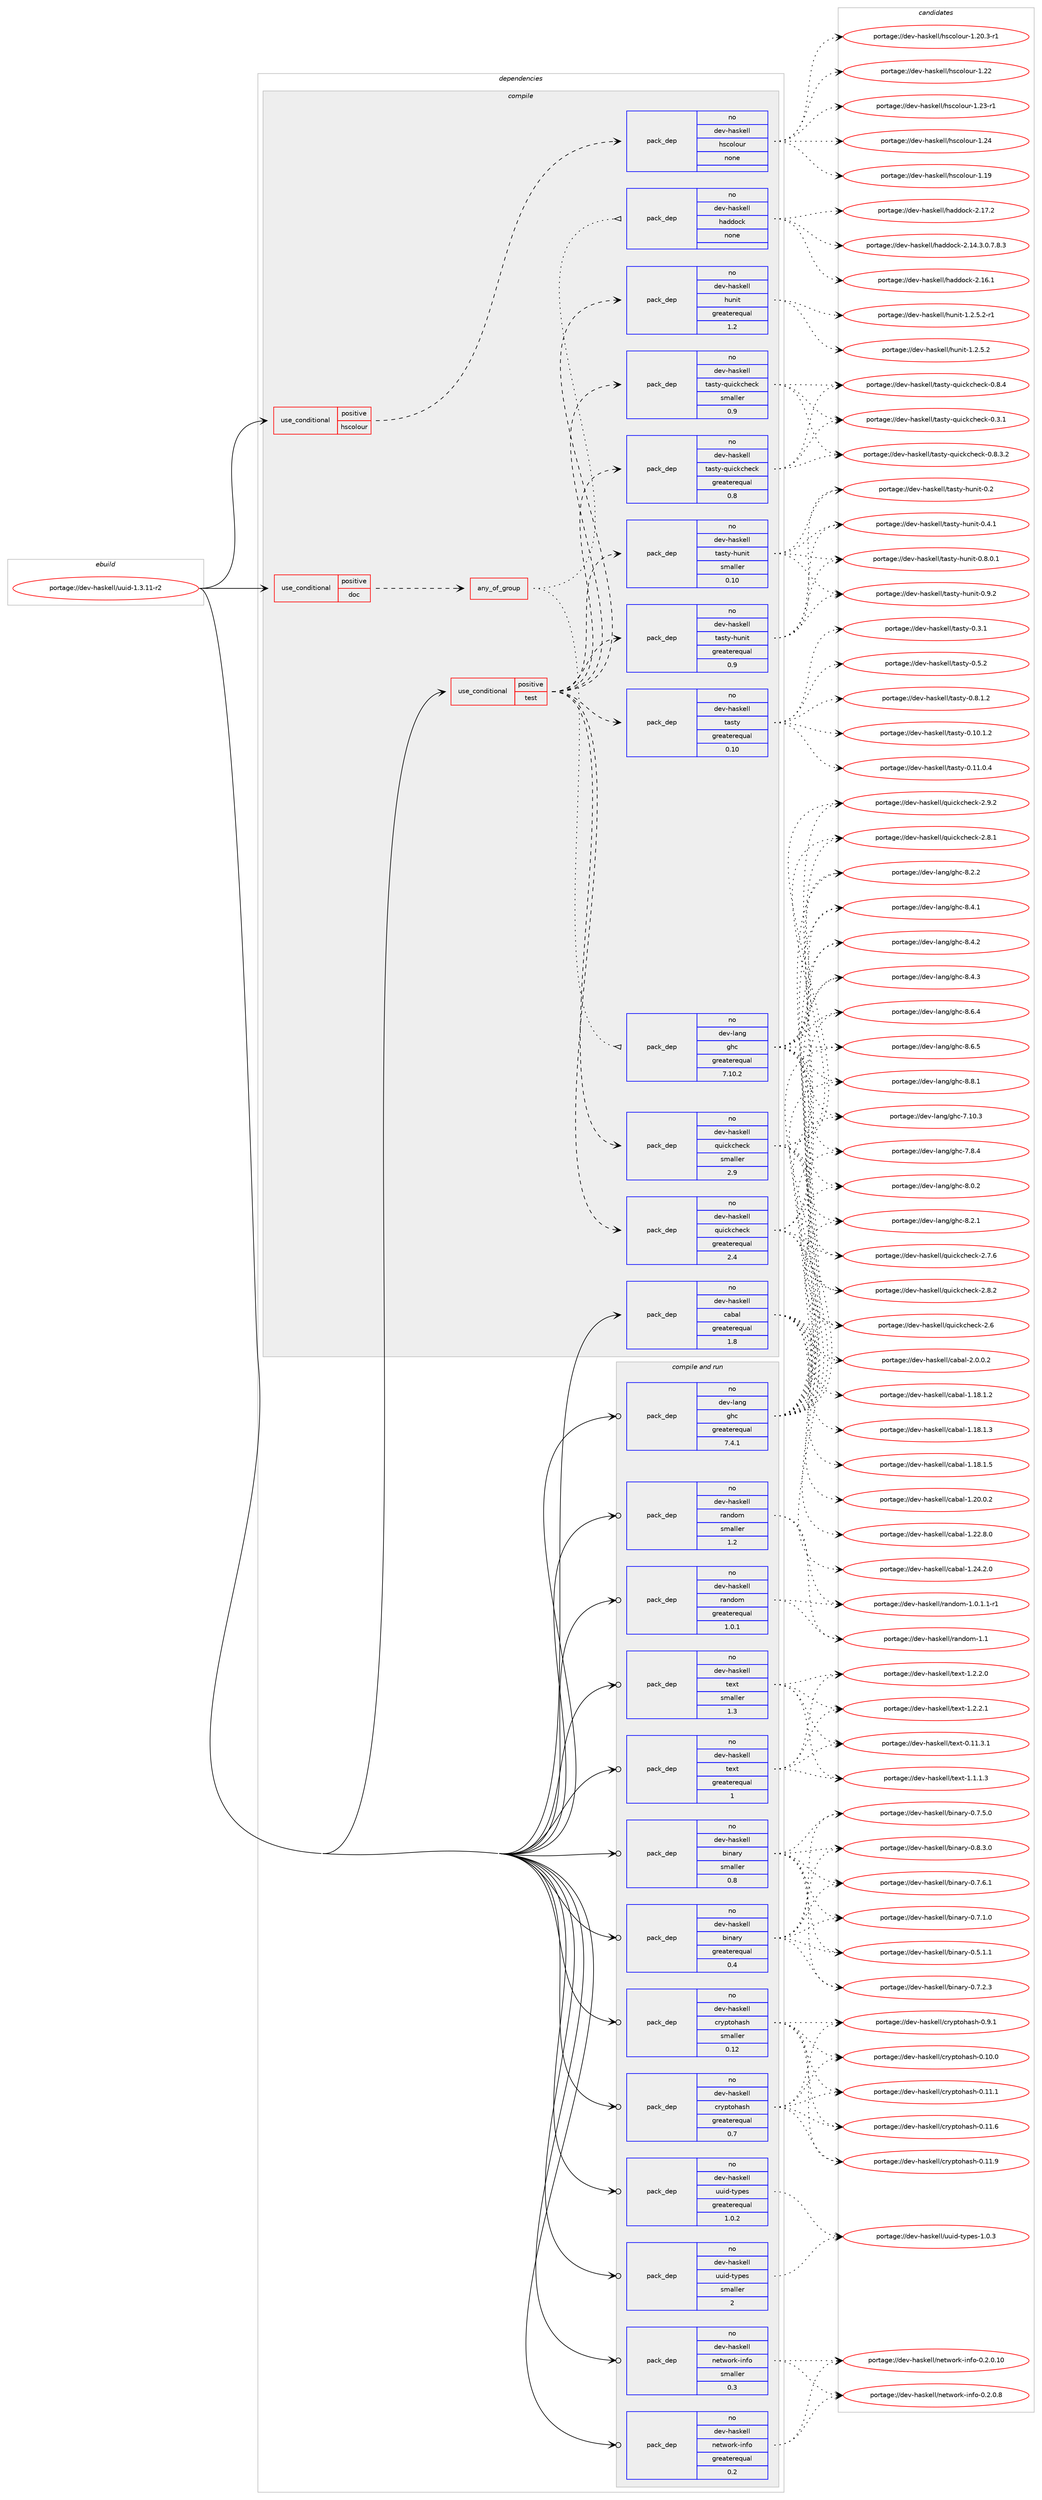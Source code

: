 digraph prolog {

# *************
# Graph options
# *************

newrank=true;
concentrate=true;
compound=true;
graph [rankdir=LR,fontname=Helvetica,fontsize=10,ranksep=1.5];#, ranksep=2.5, nodesep=0.2];
edge  [arrowhead=vee];
node  [fontname=Helvetica,fontsize=10];

# **********
# The ebuild
# **********

subgraph cluster_leftcol {
color=gray;
rank=same;
label=<<i>ebuild</i>>;
id [label="portage://dev-haskell/uuid-1.3.11-r2", color=red, width=4, href="../dev-haskell/uuid-1.3.11-r2.svg"];
}

# ****************
# The dependencies
# ****************

subgraph cluster_midcol {
color=gray;
label=<<i>dependencies</i>>;
subgraph cluster_compile {
fillcolor="#eeeeee";
style=filled;
label=<<i>compile</i>>;
subgraph cond17494 {
dependency82131 [label=<<TABLE BORDER="0" CELLBORDER="1" CELLSPACING="0" CELLPADDING="4"><TR><TD ROWSPAN="3" CELLPADDING="10">use_conditional</TD></TR><TR><TD>positive</TD></TR><TR><TD>doc</TD></TR></TABLE>>, shape=none, color=red];
subgraph any2509 {
dependency82132 [label=<<TABLE BORDER="0" CELLBORDER="1" CELLSPACING="0" CELLPADDING="4"><TR><TD CELLPADDING="10">any_of_group</TD></TR></TABLE>>, shape=none, color=red];subgraph pack62069 {
dependency82133 [label=<<TABLE BORDER="0" CELLBORDER="1" CELLSPACING="0" CELLPADDING="4" WIDTH="220"><TR><TD ROWSPAN="6" CELLPADDING="30">pack_dep</TD></TR><TR><TD WIDTH="110">no</TD></TR><TR><TD>dev-haskell</TD></TR><TR><TD>haddock</TD></TR><TR><TD>none</TD></TR><TR><TD></TD></TR></TABLE>>, shape=none, color=blue];
}
dependency82132:e -> dependency82133:w [weight=20,style="dotted",arrowhead="oinv"];
subgraph pack62070 {
dependency82134 [label=<<TABLE BORDER="0" CELLBORDER="1" CELLSPACING="0" CELLPADDING="4" WIDTH="220"><TR><TD ROWSPAN="6" CELLPADDING="30">pack_dep</TD></TR><TR><TD WIDTH="110">no</TD></TR><TR><TD>dev-lang</TD></TR><TR><TD>ghc</TD></TR><TR><TD>greaterequal</TD></TR><TR><TD>7.10.2</TD></TR></TABLE>>, shape=none, color=blue];
}
dependency82132:e -> dependency82134:w [weight=20,style="dotted",arrowhead="oinv"];
}
dependency82131:e -> dependency82132:w [weight=20,style="dashed",arrowhead="vee"];
}
id:e -> dependency82131:w [weight=20,style="solid",arrowhead="vee"];
subgraph cond17495 {
dependency82135 [label=<<TABLE BORDER="0" CELLBORDER="1" CELLSPACING="0" CELLPADDING="4"><TR><TD ROWSPAN="3" CELLPADDING="10">use_conditional</TD></TR><TR><TD>positive</TD></TR><TR><TD>hscolour</TD></TR></TABLE>>, shape=none, color=red];
subgraph pack62071 {
dependency82136 [label=<<TABLE BORDER="0" CELLBORDER="1" CELLSPACING="0" CELLPADDING="4" WIDTH="220"><TR><TD ROWSPAN="6" CELLPADDING="30">pack_dep</TD></TR><TR><TD WIDTH="110">no</TD></TR><TR><TD>dev-haskell</TD></TR><TR><TD>hscolour</TD></TR><TR><TD>none</TD></TR><TR><TD></TD></TR></TABLE>>, shape=none, color=blue];
}
dependency82135:e -> dependency82136:w [weight=20,style="dashed",arrowhead="vee"];
}
id:e -> dependency82135:w [weight=20,style="solid",arrowhead="vee"];
subgraph cond17496 {
dependency82137 [label=<<TABLE BORDER="0" CELLBORDER="1" CELLSPACING="0" CELLPADDING="4"><TR><TD ROWSPAN="3" CELLPADDING="10">use_conditional</TD></TR><TR><TD>positive</TD></TR><TR><TD>test</TD></TR></TABLE>>, shape=none, color=red];
subgraph pack62072 {
dependency82138 [label=<<TABLE BORDER="0" CELLBORDER="1" CELLSPACING="0" CELLPADDING="4" WIDTH="220"><TR><TD ROWSPAN="6" CELLPADDING="30">pack_dep</TD></TR><TR><TD WIDTH="110">no</TD></TR><TR><TD>dev-haskell</TD></TR><TR><TD>hunit</TD></TR><TR><TD>greaterequal</TD></TR><TR><TD>1.2</TD></TR></TABLE>>, shape=none, color=blue];
}
dependency82137:e -> dependency82138:w [weight=20,style="dashed",arrowhead="vee"];
subgraph pack62073 {
dependency82139 [label=<<TABLE BORDER="0" CELLBORDER="1" CELLSPACING="0" CELLPADDING="4" WIDTH="220"><TR><TD ROWSPAN="6" CELLPADDING="30">pack_dep</TD></TR><TR><TD WIDTH="110">no</TD></TR><TR><TD>dev-haskell</TD></TR><TR><TD>quickcheck</TD></TR><TR><TD>greaterequal</TD></TR><TR><TD>2.4</TD></TR></TABLE>>, shape=none, color=blue];
}
dependency82137:e -> dependency82139:w [weight=20,style="dashed",arrowhead="vee"];
subgraph pack62074 {
dependency82140 [label=<<TABLE BORDER="0" CELLBORDER="1" CELLSPACING="0" CELLPADDING="4" WIDTH="220"><TR><TD ROWSPAN="6" CELLPADDING="30">pack_dep</TD></TR><TR><TD WIDTH="110">no</TD></TR><TR><TD>dev-haskell</TD></TR><TR><TD>quickcheck</TD></TR><TR><TD>smaller</TD></TR><TR><TD>2.9</TD></TR></TABLE>>, shape=none, color=blue];
}
dependency82137:e -> dependency82140:w [weight=20,style="dashed",arrowhead="vee"];
subgraph pack62075 {
dependency82141 [label=<<TABLE BORDER="0" CELLBORDER="1" CELLSPACING="0" CELLPADDING="4" WIDTH="220"><TR><TD ROWSPAN="6" CELLPADDING="30">pack_dep</TD></TR><TR><TD WIDTH="110">no</TD></TR><TR><TD>dev-haskell</TD></TR><TR><TD>tasty</TD></TR><TR><TD>greaterequal</TD></TR><TR><TD>0.10</TD></TR></TABLE>>, shape=none, color=blue];
}
dependency82137:e -> dependency82141:w [weight=20,style="dashed",arrowhead="vee"];
subgraph pack62076 {
dependency82142 [label=<<TABLE BORDER="0" CELLBORDER="1" CELLSPACING="0" CELLPADDING="4" WIDTH="220"><TR><TD ROWSPAN="6" CELLPADDING="30">pack_dep</TD></TR><TR><TD WIDTH="110">no</TD></TR><TR><TD>dev-haskell</TD></TR><TR><TD>tasty-hunit</TD></TR><TR><TD>greaterequal</TD></TR><TR><TD>0.9</TD></TR></TABLE>>, shape=none, color=blue];
}
dependency82137:e -> dependency82142:w [weight=20,style="dashed",arrowhead="vee"];
subgraph pack62077 {
dependency82143 [label=<<TABLE BORDER="0" CELLBORDER="1" CELLSPACING="0" CELLPADDING="4" WIDTH="220"><TR><TD ROWSPAN="6" CELLPADDING="30">pack_dep</TD></TR><TR><TD WIDTH="110">no</TD></TR><TR><TD>dev-haskell</TD></TR><TR><TD>tasty-hunit</TD></TR><TR><TD>smaller</TD></TR><TR><TD>0.10</TD></TR></TABLE>>, shape=none, color=blue];
}
dependency82137:e -> dependency82143:w [weight=20,style="dashed",arrowhead="vee"];
subgraph pack62078 {
dependency82144 [label=<<TABLE BORDER="0" CELLBORDER="1" CELLSPACING="0" CELLPADDING="4" WIDTH="220"><TR><TD ROWSPAN="6" CELLPADDING="30">pack_dep</TD></TR><TR><TD WIDTH="110">no</TD></TR><TR><TD>dev-haskell</TD></TR><TR><TD>tasty-quickcheck</TD></TR><TR><TD>greaterequal</TD></TR><TR><TD>0.8</TD></TR></TABLE>>, shape=none, color=blue];
}
dependency82137:e -> dependency82144:w [weight=20,style="dashed",arrowhead="vee"];
subgraph pack62079 {
dependency82145 [label=<<TABLE BORDER="0" CELLBORDER="1" CELLSPACING="0" CELLPADDING="4" WIDTH="220"><TR><TD ROWSPAN="6" CELLPADDING="30">pack_dep</TD></TR><TR><TD WIDTH="110">no</TD></TR><TR><TD>dev-haskell</TD></TR><TR><TD>tasty-quickcheck</TD></TR><TR><TD>smaller</TD></TR><TR><TD>0.9</TD></TR></TABLE>>, shape=none, color=blue];
}
dependency82137:e -> dependency82145:w [weight=20,style="dashed",arrowhead="vee"];
}
id:e -> dependency82137:w [weight=20,style="solid",arrowhead="vee"];
subgraph pack62080 {
dependency82146 [label=<<TABLE BORDER="0" CELLBORDER="1" CELLSPACING="0" CELLPADDING="4" WIDTH="220"><TR><TD ROWSPAN="6" CELLPADDING="30">pack_dep</TD></TR><TR><TD WIDTH="110">no</TD></TR><TR><TD>dev-haskell</TD></TR><TR><TD>cabal</TD></TR><TR><TD>greaterequal</TD></TR><TR><TD>1.8</TD></TR></TABLE>>, shape=none, color=blue];
}
id:e -> dependency82146:w [weight=20,style="solid",arrowhead="vee"];
}
subgraph cluster_compileandrun {
fillcolor="#eeeeee";
style=filled;
label=<<i>compile and run</i>>;
subgraph pack62081 {
dependency82147 [label=<<TABLE BORDER="0" CELLBORDER="1" CELLSPACING="0" CELLPADDING="4" WIDTH="220"><TR><TD ROWSPAN="6" CELLPADDING="30">pack_dep</TD></TR><TR><TD WIDTH="110">no</TD></TR><TR><TD>dev-haskell</TD></TR><TR><TD>binary</TD></TR><TR><TD>greaterequal</TD></TR><TR><TD>0.4</TD></TR></TABLE>>, shape=none, color=blue];
}
id:e -> dependency82147:w [weight=20,style="solid",arrowhead="odotvee"];
subgraph pack62082 {
dependency82148 [label=<<TABLE BORDER="0" CELLBORDER="1" CELLSPACING="0" CELLPADDING="4" WIDTH="220"><TR><TD ROWSPAN="6" CELLPADDING="30">pack_dep</TD></TR><TR><TD WIDTH="110">no</TD></TR><TR><TD>dev-haskell</TD></TR><TR><TD>binary</TD></TR><TR><TD>smaller</TD></TR><TR><TD>0.8</TD></TR></TABLE>>, shape=none, color=blue];
}
id:e -> dependency82148:w [weight=20,style="solid",arrowhead="odotvee"];
subgraph pack62083 {
dependency82149 [label=<<TABLE BORDER="0" CELLBORDER="1" CELLSPACING="0" CELLPADDING="4" WIDTH="220"><TR><TD ROWSPAN="6" CELLPADDING="30">pack_dep</TD></TR><TR><TD WIDTH="110">no</TD></TR><TR><TD>dev-haskell</TD></TR><TR><TD>cryptohash</TD></TR><TR><TD>greaterequal</TD></TR><TR><TD>0.7</TD></TR></TABLE>>, shape=none, color=blue];
}
id:e -> dependency82149:w [weight=20,style="solid",arrowhead="odotvee"];
subgraph pack62084 {
dependency82150 [label=<<TABLE BORDER="0" CELLBORDER="1" CELLSPACING="0" CELLPADDING="4" WIDTH="220"><TR><TD ROWSPAN="6" CELLPADDING="30">pack_dep</TD></TR><TR><TD WIDTH="110">no</TD></TR><TR><TD>dev-haskell</TD></TR><TR><TD>cryptohash</TD></TR><TR><TD>smaller</TD></TR><TR><TD>0.12</TD></TR></TABLE>>, shape=none, color=blue];
}
id:e -> dependency82150:w [weight=20,style="solid",arrowhead="odotvee"];
subgraph pack62085 {
dependency82151 [label=<<TABLE BORDER="0" CELLBORDER="1" CELLSPACING="0" CELLPADDING="4" WIDTH="220"><TR><TD ROWSPAN="6" CELLPADDING="30">pack_dep</TD></TR><TR><TD WIDTH="110">no</TD></TR><TR><TD>dev-haskell</TD></TR><TR><TD>network-info</TD></TR><TR><TD>greaterequal</TD></TR><TR><TD>0.2</TD></TR></TABLE>>, shape=none, color=blue];
}
id:e -> dependency82151:w [weight=20,style="solid",arrowhead="odotvee"];
subgraph pack62086 {
dependency82152 [label=<<TABLE BORDER="0" CELLBORDER="1" CELLSPACING="0" CELLPADDING="4" WIDTH="220"><TR><TD ROWSPAN="6" CELLPADDING="30">pack_dep</TD></TR><TR><TD WIDTH="110">no</TD></TR><TR><TD>dev-haskell</TD></TR><TR><TD>network-info</TD></TR><TR><TD>smaller</TD></TR><TR><TD>0.3</TD></TR></TABLE>>, shape=none, color=blue];
}
id:e -> dependency82152:w [weight=20,style="solid",arrowhead="odotvee"];
subgraph pack62087 {
dependency82153 [label=<<TABLE BORDER="0" CELLBORDER="1" CELLSPACING="0" CELLPADDING="4" WIDTH="220"><TR><TD ROWSPAN="6" CELLPADDING="30">pack_dep</TD></TR><TR><TD WIDTH="110">no</TD></TR><TR><TD>dev-haskell</TD></TR><TR><TD>random</TD></TR><TR><TD>greaterequal</TD></TR><TR><TD>1.0.1</TD></TR></TABLE>>, shape=none, color=blue];
}
id:e -> dependency82153:w [weight=20,style="solid",arrowhead="odotvee"];
subgraph pack62088 {
dependency82154 [label=<<TABLE BORDER="0" CELLBORDER="1" CELLSPACING="0" CELLPADDING="4" WIDTH="220"><TR><TD ROWSPAN="6" CELLPADDING="30">pack_dep</TD></TR><TR><TD WIDTH="110">no</TD></TR><TR><TD>dev-haskell</TD></TR><TR><TD>random</TD></TR><TR><TD>smaller</TD></TR><TR><TD>1.2</TD></TR></TABLE>>, shape=none, color=blue];
}
id:e -> dependency82154:w [weight=20,style="solid",arrowhead="odotvee"];
subgraph pack62089 {
dependency82155 [label=<<TABLE BORDER="0" CELLBORDER="1" CELLSPACING="0" CELLPADDING="4" WIDTH="220"><TR><TD ROWSPAN="6" CELLPADDING="30">pack_dep</TD></TR><TR><TD WIDTH="110">no</TD></TR><TR><TD>dev-haskell</TD></TR><TR><TD>text</TD></TR><TR><TD>greaterequal</TD></TR><TR><TD>1</TD></TR></TABLE>>, shape=none, color=blue];
}
id:e -> dependency82155:w [weight=20,style="solid",arrowhead="odotvee"];
subgraph pack62090 {
dependency82156 [label=<<TABLE BORDER="0" CELLBORDER="1" CELLSPACING="0" CELLPADDING="4" WIDTH="220"><TR><TD ROWSPAN="6" CELLPADDING="30">pack_dep</TD></TR><TR><TD WIDTH="110">no</TD></TR><TR><TD>dev-haskell</TD></TR><TR><TD>text</TD></TR><TR><TD>smaller</TD></TR><TR><TD>1.3</TD></TR></TABLE>>, shape=none, color=blue];
}
id:e -> dependency82156:w [weight=20,style="solid",arrowhead="odotvee"];
subgraph pack62091 {
dependency82157 [label=<<TABLE BORDER="0" CELLBORDER="1" CELLSPACING="0" CELLPADDING="4" WIDTH="220"><TR><TD ROWSPAN="6" CELLPADDING="30">pack_dep</TD></TR><TR><TD WIDTH="110">no</TD></TR><TR><TD>dev-haskell</TD></TR><TR><TD>uuid-types</TD></TR><TR><TD>greaterequal</TD></TR><TR><TD>1.0.2</TD></TR></TABLE>>, shape=none, color=blue];
}
id:e -> dependency82157:w [weight=20,style="solid",arrowhead="odotvee"];
subgraph pack62092 {
dependency82158 [label=<<TABLE BORDER="0" CELLBORDER="1" CELLSPACING="0" CELLPADDING="4" WIDTH="220"><TR><TD ROWSPAN="6" CELLPADDING="30">pack_dep</TD></TR><TR><TD WIDTH="110">no</TD></TR><TR><TD>dev-haskell</TD></TR><TR><TD>uuid-types</TD></TR><TR><TD>smaller</TD></TR><TR><TD>2</TD></TR></TABLE>>, shape=none, color=blue];
}
id:e -> dependency82158:w [weight=20,style="solid",arrowhead="odotvee"];
subgraph pack62093 {
dependency82159 [label=<<TABLE BORDER="0" CELLBORDER="1" CELLSPACING="0" CELLPADDING="4" WIDTH="220"><TR><TD ROWSPAN="6" CELLPADDING="30">pack_dep</TD></TR><TR><TD WIDTH="110">no</TD></TR><TR><TD>dev-lang</TD></TR><TR><TD>ghc</TD></TR><TR><TD>greaterequal</TD></TR><TR><TD>7.4.1</TD></TR></TABLE>>, shape=none, color=blue];
}
id:e -> dependency82159:w [weight=20,style="solid",arrowhead="odotvee"];
}
subgraph cluster_run {
fillcolor="#eeeeee";
style=filled;
label=<<i>run</i>>;
}
}

# **************
# The candidates
# **************

subgraph cluster_choices {
rank=same;
color=gray;
label=<<i>candidates</i>>;

subgraph choice62069 {
color=black;
nodesep=1;
choiceportage1001011184510497115107101108108471049710010011199107455046495246514648465546564651 [label="portage://dev-haskell/haddock-2.14.3.0.7.8.3", color=red, width=4,href="../dev-haskell/haddock-2.14.3.0.7.8.3.svg"];
choiceportage100101118451049711510710110810847104971001001119910745504649544649 [label="portage://dev-haskell/haddock-2.16.1", color=red, width=4,href="../dev-haskell/haddock-2.16.1.svg"];
choiceportage100101118451049711510710110810847104971001001119910745504649554650 [label="portage://dev-haskell/haddock-2.17.2", color=red, width=4,href="../dev-haskell/haddock-2.17.2.svg"];
dependency82133:e -> choiceportage1001011184510497115107101108108471049710010011199107455046495246514648465546564651:w [style=dotted,weight="100"];
dependency82133:e -> choiceportage100101118451049711510710110810847104971001001119910745504649544649:w [style=dotted,weight="100"];
dependency82133:e -> choiceportage100101118451049711510710110810847104971001001119910745504649554650:w [style=dotted,weight="100"];
}
subgraph choice62070 {
color=black;
nodesep=1;
choiceportage1001011184510897110103471031049945554649484651 [label="portage://dev-lang/ghc-7.10.3", color=red, width=4,href="../dev-lang/ghc-7.10.3.svg"];
choiceportage10010111845108971101034710310499455546564652 [label="portage://dev-lang/ghc-7.8.4", color=red, width=4,href="../dev-lang/ghc-7.8.4.svg"];
choiceportage10010111845108971101034710310499455646484650 [label="portage://dev-lang/ghc-8.0.2", color=red, width=4,href="../dev-lang/ghc-8.0.2.svg"];
choiceportage10010111845108971101034710310499455646504649 [label="portage://dev-lang/ghc-8.2.1", color=red, width=4,href="../dev-lang/ghc-8.2.1.svg"];
choiceportage10010111845108971101034710310499455646504650 [label="portage://dev-lang/ghc-8.2.2", color=red, width=4,href="../dev-lang/ghc-8.2.2.svg"];
choiceportage10010111845108971101034710310499455646524649 [label="portage://dev-lang/ghc-8.4.1", color=red, width=4,href="../dev-lang/ghc-8.4.1.svg"];
choiceportage10010111845108971101034710310499455646524650 [label="portage://dev-lang/ghc-8.4.2", color=red, width=4,href="../dev-lang/ghc-8.4.2.svg"];
choiceportage10010111845108971101034710310499455646524651 [label="portage://dev-lang/ghc-8.4.3", color=red, width=4,href="../dev-lang/ghc-8.4.3.svg"];
choiceportage10010111845108971101034710310499455646544652 [label="portage://dev-lang/ghc-8.6.4", color=red, width=4,href="../dev-lang/ghc-8.6.4.svg"];
choiceportage10010111845108971101034710310499455646544653 [label="portage://dev-lang/ghc-8.6.5", color=red, width=4,href="../dev-lang/ghc-8.6.5.svg"];
choiceportage10010111845108971101034710310499455646564649 [label="portage://dev-lang/ghc-8.8.1", color=red, width=4,href="../dev-lang/ghc-8.8.1.svg"];
dependency82134:e -> choiceportage1001011184510897110103471031049945554649484651:w [style=dotted,weight="100"];
dependency82134:e -> choiceportage10010111845108971101034710310499455546564652:w [style=dotted,weight="100"];
dependency82134:e -> choiceportage10010111845108971101034710310499455646484650:w [style=dotted,weight="100"];
dependency82134:e -> choiceportage10010111845108971101034710310499455646504649:w [style=dotted,weight="100"];
dependency82134:e -> choiceportage10010111845108971101034710310499455646504650:w [style=dotted,weight="100"];
dependency82134:e -> choiceportage10010111845108971101034710310499455646524649:w [style=dotted,weight="100"];
dependency82134:e -> choiceportage10010111845108971101034710310499455646524650:w [style=dotted,weight="100"];
dependency82134:e -> choiceportage10010111845108971101034710310499455646524651:w [style=dotted,weight="100"];
dependency82134:e -> choiceportage10010111845108971101034710310499455646544652:w [style=dotted,weight="100"];
dependency82134:e -> choiceportage10010111845108971101034710310499455646544653:w [style=dotted,weight="100"];
dependency82134:e -> choiceportage10010111845108971101034710310499455646564649:w [style=dotted,weight="100"];
}
subgraph choice62071 {
color=black;
nodesep=1;
choiceportage100101118451049711510710110810847104115991111081111171144549464957 [label="portage://dev-haskell/hscolour-1.19", color=red, width=4,href="../dev-haskell/hscolour-1.19.svg"];
choiceportage10010111845104971151071011081084710411599111108111117114454946504846514511449 [label="portage://dev-haskell/hscolour-1.20.3-r1", color=red, width=4,href="../dev-haskell/hscolour-1.20.3-r1.svg"];
choiceportage100101118451049711510710110810847104115991111081111171144549465050 [label="portage://dev-haskell/hscolour-1.22", color=red, width=4,href="../dev-haskell/hscolour-1.22.svg"];
choiceportage1001011184510497115107101108108471041159911110811111711445494650514511449 [label="portage://dev-haskell/hscolour-1.23-r1", color=red, width=4,href="../dev-haskell/hscolour-1.23-r1.svg"];
choiceportage100101118451049711510710110810847104115991111081111171144549465052 [label="portage://dev-haskell/hscolour-1.24", color=red, width=4,href="../dev-haskell/hscolour-1.24.svg"];
dependency82136:e -> choiceportage100101118451049711510710110810847104115991111081111171144549464957:w [style=dotted,weight="100"];
dependency82136:e -> choiceportage10010111845104971151071011081084710411599111108111117114454946504846514511449:w [style=dotted,weight="100"];
dependency82136:e -> choiceportage100101118451049711510710110810847104115991111081111171144549465050:w [style=dotted,weight="100"];
dependency82136:e -> choiceportage1001011184510497115107101108108471041159911110811111711445494650514511449:w [style=dotted,weight="100"];
dependency82136:e -> choiceportage100101118451049711510710110810847104115991111081111171144549465052:w [style=dotted,weight="100"];
}
subgraph choice62072 {
color=black;
nodesep=1;
choiceportage1001011184510497115107101108108471041171101051164549465046534650 [label="portage://dev-haskell/hunit-1.2.5.2", color=red, width=4,href="../dev-haskell/hunit-1.2.5.2.svg"];
choiceportage10010111845104971151071011081084710411711010511645494650465346504511449 [label="portage://dev-haskell/hunit-1.2.5.2-r1", color=red, width=4,href="../dev-haskell/hunit-1.2.5.2-r1.svg"];
dependency82138:e -> choiceportage1001011184510497115107101108108471041171101051164549465046534650:w [style=dotted,weight="100"];
dependency82138:e -> choiceportage10010111845104971151071011081084710411711010511645494650465346504511449:w [style=dotted,weight="100"];
}
subgraph choice62073 {
color=black;
nodesep=1;
choiceportage10010111845104971151071011081084711311710599107991041019910745504654 [label="portage://dev-haskell/quickcheck-2.6", color=red, width=4,href="../dev-haskell/quickcheck-2.6.svg"];
choiceportage100101118451049711510710110810847113117105991079910410199107455046554654 [label="portage://dev-haskell/quickcheck-2.7.6", color=red, width=4,href="../dev-haskell/quickcheck-2.7.6.svg"];
choiceportage100101118451049711510710110810847113117105991079910410199107455046564649 [label="portage://dev-haskell/quickcheck-2.8.1", color=red, width=4,href="../dev-haskell/quickcheck-2.8.1.svg"];
choiceportage100101118451049711510710110810847113117105991079910410199107455046564650 [label="portage://dev-haskell/quickcheck-2.8.2", color=red, width=4,href="../dev-haskell/quickcheck-2.8.2.svg"];
choiceportage100101118451049711510710110810847113117105991079910410199107455046574650 [label="portage://dev-haskell/quickcheck-2.9.2", color=red, width=4,href="../dev-haskell/quickcheck-2.9.2.svg"];
dependency82139:e -> choiceportage10010111845104971151071011081084711311710599107991041019910745504654:w [style=dotted,weight="100"];
dependency82139:e -> choiceportage100101118451049711510710110810847113117105991079910410199107455046554654:w [style=dotted,weight="100"];
dependency82139:e -> choiceportage100101118451049711510710110810847113117105991079910410199107455046564649:w [style=dotted,weight="100"];
dependency82139:e -> choiceportage100101118451049711510710110810847113117105991079910410199107455046564650:w [style=dotted,weight="100"];
dependency82139:e -> choiceportage100101118451049711510710110810847113117105991079910410199107455046574650:w [style=dotted,weight="100"];
}
subgraph choice62074 {
color=black;
nodesep=1;
choiceportage10010111845104971151071011081084711311710599107991041019910745504654 [label="portage://dev-haskell/quickcheck-2.6", color=red, width=4,href="../dev-haskell/quickcheck-2.6.svg"];
choiceportage100101118451049711510710110810847113117105991079910410199107455046554654 [label="portage://dev-haskell/quickcheck-2.7.6", color=red, width=4,href="../dev-haskell/quickcheck-2.7.6.svg"];
choiceportage100101118451049711510710110810847113117105991079910410199107455046564649 [label="portage://dev-haskell/quickcheck-2.8.1", color=red, width=4,href="../dev-haskell/quickcheck-2.8.1.svg"];
choiceportage100101118451049711510710110810847113117105991079910410199107455046564650 [label="portage://dev-haskell/quickcheck-2.8.2", color=red, width=4,href="../dev-haskell/quickcheck-2.8.2.svg"];
choiceportage100101118451049711510710110810847113117105991079910410199107455046574650 [label="portage://dev-haskell/quickcheck-2.9.2", color=red, width=4,href="../dev-haskell/quickcheck-2.9.2.svg"];
dependency82140:e -> choiceportage10010111845104971151071011081084711311710599107991041019910745504654:w [style=dotted,weight="100"];
dependency82140:e -> choiceportage100101118451049711510710110810847113117105991079910410199107455046554654:w [style=dotted,weight="100"];
dependency82140:e -> choiceportage100101118451049711510710110810847113117105991079910410199107455046564649:w [style=dotted,weight="100"];
dependency82140:e -> choiceportage100101118451049711510710110810847113117105991079910410199107455046564650:w [style=dotted,weight="100"];
dependency82140:e -> choiceportage100101118451049711510710110810847113117105991079910410199107455046574650:w [style=dotted,weight="100"];
}
subgraph choice62075 {
color=black;
nodesep=1;
choiceportage10010111845104971151071011081084711697115116121454846494846494650 [label="portage://dev-haskell/tasty-0.10.1.2", color=red, width=4,href="../dev-haskell/tasty-0.10.1.2.svg"];
choiceportage10010111845104971151071011081084711697115116121454846494946484652 [label="portage://dev-haskell/tasty-0.11.0.4", color=red, width=4,href="../dev-haskell/tasty-0.11.0.4.svg"];
choiceportage10010111845104971151071011081084711697115116121454846514649 [label="portage://dev-haskell/tasty-0.3.1", color=red, width=4,href="../dev-haskell/tasty-0.3.1.svg"];
choiceportage10010111845104971151071011081084711697115116121454846534650 [label="portage://dev-haskell/tasty-0.5.2", color=red, width=4,href="../dev-haskell/tasty-0.5.2.svg"];
choiceportage100101118451049711510710110810847116971151161214548465646494650 [label="portage://dev-haskell/tasty-0.8.1.2", color=red, width=4,href="../dev-haskell/tasty-0.8.1.2.svg"];
dependency82141:e -> choiceportage10010111845104971151071011081084711697115116121454846494846494650:w [style=dotted,weight="100"];
dependency82141:e -> choiceportage10010111845104971151071011081084711697115116121454846494946484652:w [style=dotted,weight="100"];
dependency82141:e -> choiceportage10010111845104971151071011081084711697115116121454846514649:w [style=dotted,weight="100"];
dependency82141:e -> choiceportage10010111845104971151071011081084711697115116121454846534650:w [style=dotted,weight="100"];
dependency82141:e -> choiceportage100101118451049711510710110810847116971151161214548465646494650:w [style=dotted,weight="100"];
}
subgraph choice62076 {
color=black;
nodesep=1;
choiceportage100101118451049711510710110810847116971151161214510411711010511645484650 [label="portage://dev-haskell/tasty-hunit-0.2", color=red, width=4,href="../dev-haskell/tasty-hunit-0.2.svg"];
choiceportage1001011184510497115107101108108471169711511612145104117110105116454846524649 [label="portage://dev-haskell/tasty-hunit-0.4.1", color=red, width=4,href="../dev-haskell/tasty-hunit-0.4.1.svg"];
choiceportage10010111845104971151071011081084711697115116121451041171101051164548465646484649 [label="portage://dev-haskell/tasty-hunit-0.8.0.1", color=red, width=4,href="../dev-haskell/tasty-hunit-0.8.0.1.svg"];
choiceportage1001011184510497115107101108108471169711511612145104117110105116454846574650 [label="portage://dev-haskell/tasty-hunit-0.9.2", color=red, width=4,href="../dev-haskell/tasty-hunit-0.9.2.svg"];
dependency82142:e -> choiceportage100101118451049711510710110810847116971151161214510411711010511645484650:w [style=dotted,weight="100"];
dependency82142:e -> choiceportage1001011184510497115107101108108471169711511612145104117110105116454846524649:w [style=dotted,weight="100"];
dependency82142:e -> choiceportage10010111845104971151071011081084711697115116121451041171101051164548465646484649:w [style=dotted,weight="100"];
dependency82142:e -> choiceportage1001011184510497115107101108108471169711511612145104117110105116454846574650:w [style=dotted,weight="100"];
}
subgraph choice62077 {
color=black;
nodesep=1;
choiceportage100101118451049711510710110810847116971151161214510411711010511645484650 [label="portage://dev-haskell/tasty-hunit-0.2", color=red, width=4,href="../dev-haskell/tasty-hunit-0.2.svg"];
choiceportage1001011184510497115107101108108471169711511612145104117110105116454846524649 [label="portage://dev-haskell/tasty-hunit-0.4.1", color=red, width=4,href="../dev-haskell/tasty-hunit-0.4.1.svg"];
choiceportage10010111845104971151071011081084711697115116121451041171101051164548465646484649 [label="portage://dev-haskell/tasty-hunit-0.8.0.1", color=red, width=4,href="../dev-haskell/tasty-hunit-0.8.0.1.svg"];
choiceportage1001011184510497115107101108108471169711511612145104117110105116454846574650 [label="portage://dev-haskell/tasty-hunit-0.9.2", color=red, width=4,href="../dev-haskell/tasty-hunit-0.9.2.svg"];
dependency82143:e -> choiceportage100101118451049711510710110810847116971151161214510411711010511645484650:w [style=dotted,weight="100"];
dependency82143:e -> choiceportage1001011184510497115107101108108471169711511612145104117110105116454846524649:w [style=dotted,weight="100"];
dependency82143:e -> choiceportage10010111845104971151071011081084711697115116121451041171101051164548465646484649:w [style=dotted,weight="100"];
dependency82143:e -> choiceportage1001011184510497115107101108108471169711511612145104117110105116454846574650:w [style=dotted,weight="100"];
}
subgraph choice62078 {
color=black;
nodesep=1;
choiceportage1001011184510497115107101108108471169711511612145113117105991079910410199107454846514649 [label="portage://dev-haskell/tasty-quickcheck-0.3.1", color=red, width=4,href="../dev-haskell/tasty-quickcheck-0.3.1.svg"];
choiceportage10010111845104971151071011081084711697115116121451131171059910799104101991074548465646514650 [label="portage://dev-haskell/tasty-quickcheck-0.8.3.2", color=red, width=4,href="../dev-haskell/tasty-quickcheck-0.8.3.2.svg"];
choiceportage1001011184510497115107101108108471169711511612145113117105991079910410199107454846564652 [label="portage://dev-haskell/tasty-quickcheck-0.8.4", color=red, width=4,href="../dev-haskell/tasty-quickcheck-0.8.4.svg"];
dependency82144:e -> choiceportage1001011184510497115107101108108471169711511612145113117105991079910410199107454846514649:w [style=dotted,weight="100"];
dependency82144:e -> choiceportage10010111845104971151071011081084711697115116121451131171059910799104101991074548465646514650:w [style=dotted,weight="100"];
dependency82144:e -> choiceportage1001011184510497115107101108108471169711511612145113117105991079910410199107454846564652:w [style=dotted,weight="100"];
}
subgraph choice62079 {
color=black;
nodesep=1;
choiceportage1001011184510497115107101108108471169711511612145113117105991079910410199107454846514649 [label="portage://dev-haskell/tasty-quickcheck-0.3.1", color=red, width=4,href="../dev-haskell/tasty-quickcheck-0.3.1.svg"];
choiceportage10010111845104971151071011081084711697115116121451131171059910799104101991074548465646514650 [label="portage://dev-haskell/tasty-quickcheck-0.8.3.2", color=red, width=4,href="../dev-haskell/tasty-quickcheck-0.8.3.2.svg"];
choiceportage1001011184510497115107101108108471169711511612145113117105991079910410199107454846564652 [label="portage://dev-haskell/tasty-quickcheck-0.8.4", color=red, width=4,href="../dev-haskell/tasty-quickcheck-0.8.4.svg"];
dependency82145:e -> choiceportage1001011184510497115107101108108471169711511612145113117105991079910410199107454846514649:w [style=dotted,weight="100"];
dependency82145:e -> choiceportage10010111845104971151071011081084711697115116121451131171059910799104101991074548465646514650:w [style=dotted,weight="100"];
dependency82145:e -> choiceportage1001011184510497115107101108108471169711511612145113117105991079910410199107454846564652:w [style=dotted,weight="100"];
}
subgraph choice62080 {
color=black;
nodesep=1;
choiceportage10010111845104971151071011081084799979897108454946495646494650 [label="portage://dev-haskell/cabal-1.18.1.2", color=red, width=4,href="../dev-haskell/cabal-1.18.1.2.svg"];
choiceportage10010111845104971151071011081084799979897108454946495646494651 [label="portage://dev-haskell/cabal-1.18.1.3", color=red, width=4,href="../dev-haskell/cabal-1.18.1.3.svg"];
choiceportage10010111845104971151071011081084799979897108454946495646494653 [label="portage://dev-haskell/cabal-1.18.1.5", color=red, width=4,href="../dev-haskell/cabal-1.18.1.5.svg"];
choiceportage10010111845104971151071011081084799979897108454946504846484650 [label="portage://dev-haskell/cabal-1.20.0.2", color=red, width=4,href="../dev-haskell/cabal-1.20.0.2.svg"];
choiceportage10010111845104971151071011081084799979897108454946505046564648 [label="portage://dev-haskell/cabal-1.22.8.0", color=red, width=4,href="../dev-haskell/cabal-1.22.8.0.svg"];
choiceportage10010111845104971151071011081084799979897108454946505246504648 [label="portage://dev-haskell/cabal-1.24.2.0", color=red, width=4,href="../dev-haskell/cabal-1.24.2.0.svg"];
choiceportage100101118451049711510710110810847999798971084550464846484650 [label="portage://dev-haskell/cabal-2.0.0.2", color=red, width=4,href="../dev-haskell/cabal-2.0.0.2.svg"];
dependency82146:e -> choiceportage10010111845104971151071011081084799979897108454946495646494650:w [style=dotted,weight="100"];
dependency82146:e -> choiceportage10010111845104971151071011081084799979897108454946495646494651:w [style=dotted,weight="100"];
dependency82146:e -> choiceportage10010111845104971151071011081084799979897108454946495646494653:w [style=dotted,weight="100"];
dependency82146:e -> choiceportage10010111845104971151071011081084799979897108454946504846484650:w [style=dotted,weight="100"];
dependency82146:e -> choiceportage10010111845104971151071011081084799979897108454946505046564648:w [style=dotted,weight="100"];
dependency82146:e -> choiceportage10010111845104971151071011081084799979897108454946505246504648:w [style=dotted,weight="100"];
dependency82146:e -> choiceportage100101118451049711510710110810847999798971084550464846484650:w [style=dotted,weight="100"];
}
subgraph choice62081 {
color=black;
nodesep=1;
choiceportage10010111845104971151071011081084798105110971141214548465346494649 [label="portage://dev-haskell/binary-0.5.1.1", color=red, width=4,href="../dev-haskell/binary-0.5.1.1.svg"];
choiceportage10010111845104971151071011081084798105110971141214548465546494648 [label="portage://dev-haskell/binary-0.7.1.0", color=red, width=4,href="../dev-haskell/binary-0.7.1.0.svg"];
choiceportage10010111845104971151071011081084798105110971141214548465546504651 [label="portage://dev-haskell/binary-0.7.2.3", color=red, width=4,href="../dev-haskell/binary-0.7.2.3.svg"];
choiceportage10010111845104971151071011081084798105110971141214548465546534648 [label="portage://dev-haskell/binary-0.7.5.0", color=red, width=4,href="../dev-haskell/binary-0.7.5.0.svg"];
choiceportage10010111845104971151071011081084798105110971141214548465546544649 [label="portage://dev-haskell/binary-0.7.6.1", color=red, width=4,href="../dev-haskell/binary-0.7.6.1.svg"];
choiceportage10010111845104971151071011081084798105110971141214548465646514648 [label="portage://dev-haskell/binary-0.8.3.0", color=red, width=4,href="../dev-haskell/binary-0.8.3.0.svg"];
dependency82147:e -> choiceportage10010111845104971151071011081084798105110971141214548465346494649:w [style=dotted,weight="100"];
dependency82147:e -> choiceportage10010111845104971151071011081084798105110971141214548465546494648:w [style=dotted,weight="100"];
dependency82147:e -> choiceportage10010111845104971151071011081084798105110971141214548465546504651:w [style=dotted,weight="100"];
dependency82147:e -> choiceportage10010111845104971151071011081084798105110971141214548465546534648:w [style=dotted,weight="100"];
dependency82147:e -> choiceportage10010111845104971151071011081084798105110971141214548465546544649:w [style=dotted,weight="100"];
dependency82147:e -> choiceportage10010111845104971151071011081084798105110971141214548465646514648:w [style=dotted,weight="100"];
}
subgraph choice62082 {
color=black;
nodesep=1;
choiceportage10010111845104971151071011081084798105110971141214548465346494649 [label="portage://dev-haskell/binary-0.5.1.1", color=red, width=4,href="../dev-haskell/binary-0.5.1.1.svg"];
choiceportage10010111845104971151071011081084798105110971141214548465546494648 [label="portage://dev-haskell/binary-0.7.1.0", color=red, width=4,href="../dev-haskell/binary-0.7.1.0.svg"];
choiceportage10010111845104971151071011081084798105110971141214548465546504651 [label="portage://dev-haskell/binary-0.7.2.3", color=red, width=4,href="../dev-haskell/binary-0.7.2.3.svg"];
choiceportage10010111845104971151071011081084798105110971141214548465546534648 [label="portage://dev-haskell/binary-0.7.5.0", color=red, width=4,href="../dev-haskell/binary-0.7.5.0.svg"];
choiceportage10010111845104971151071011081084798105110971141214548465546544649 [label="portage://dev-haskell/binary-0.7.6.1", color=red, width=4,href="../dev-haskell/binary-0.7.6.1.svg"];
choiceportage10010111845104971151071011081084798105110971141214548465646514648 [label="portage://dev-haskell/binary-0.8.3.0", color=red, width=4,href="../dev-haskell/binary-0.8.3.0.svg"];
dependency82148:e -> choiceportage10010111845104971151071011081084798105110971141214548465346494649:w [style=dotted,weight="100"];
dependency82148:e -> choiceportage10010111845104971151071011081084798105110971141214548465546494648:w [style=dotted,weight="100"];
dependency82148:e -> choiceportage10010111845104971151071011081084798105110971141214548465546504651:w [style=dotted,weight="100"];
dependency82148:e -> choiceportage10010111845104971151071011081084798105110971141214548465546534648:w [style=dotted,weight="100"];
dependency82148:e -> choiceportage10010111845104971151071011081084798105110971141214548465546544649:w [style=dotted,weight="100"];
dependency82148:e -> choiceportage10010111845104971151071011081084798105110971141214548465646514648:w [style=dotted,weight="100"];
}
subgraph choice62083 {
color=black;
nodesep=1;
choiceportage100101118451049711510710110810847991141211121161111049711510445484649484648 [label="portage://dev-haskell/cryptohash-0.10.0", color=red, width=4,href="../dev-haskell/cryptohash-0.10.0.svg"];
choiceportage100101118451049711510710110810847991141211121161111049711510445484649494649 [label="portage://dev-haskell/cryptohash-0.11.1", color=red, width=4,href="../dev-haskell/cryptohash-0.11.1.svg"];
choiceportage100101118451049711510710110810847991141211121161111049711510445484649494654 [label="portage://dev-haskell/cryptohash-0.11.6", color=red, width=4,href="../dev-haskell/cryptohash-0.11.6.svg"];
choiceportage100101118451049711510710110810847991141211121161111049711510445484649494657 [label="portage://dev-haskell/cryptohash-0.11.9", color=red, width=4,href="../dev-haskell/cryptohash-0.11.9.svg"];
choiceportage1001011184510497115107101108108479911412111211611110497115104454846574649 [label="portage://dev-haskell/cryptohash-0.9.1", color=red, width=4,href="../dev-haskell/cryptohash-0.9.1.svg"];
dependency82149:e -> choiceportage100101118451049711510710110810847991141211121161111049711510445484649484648:w [style=dotted,weight="100"];
dependency82149:e -> choiceportage100101118451049711510710110810847991141211121161111049711510445484649494649:w [style=dotted,weight="100"];
dependency82149:e -> choiceportage100101118451049711510710110810847991141211121161111049711510445484649494654:w [style=dotted,weight="100"];
dependency82149:e -> choiceportage100101118451049711510710110810847991141211121161111049711510445484649494657:w [style=dotted,weight="100"];
dependency82149:e -> choiceportage1001011184510497115107101108108479911412111211611110497115104454846574649:w [style=dotted,weight="100"];
}
subgraph choice62084 {
color=black;
nodesep=1;
choiceportage100101118451049711510710110810847991141211121161111049711510445484649484648 [label="portage://dev-haskell/cryptohash-0.10.0", color=red, width=4,href="../dev-haskell/cryptohash-0.10.0.svg"];
choiceportage100101118451049711510710110810847991141211121161111049711510445484649494649 [label="portage://dev-haskell/cryptohash-0.11.1", color=red, width=4,href="../dev-haskell/cryptohash-0.11.1.svg"];
choiceportage100101118451049711510710110810847991141211121161111049711510445484649494654 [label="portage://dev-haskell/cryptohash-0.11.6", color=red, width=4,href="../dev-haskell/cryptohash-0.11.6.svg"];
choiceportage100101118451049711510710110810847991141211121161111049711510445484649494657 [label="portage://dev-haskell/cryptohash-0.11.9", color=red, width=4,href="../dev-haskell/cryptohash-0.11.9.svg"];
choiceportage1001011184510497115107101108108479911412111211611110497115104454846574649 [label="portage://dev-haskell/cryptohash-0.9.1", color=red, width=4,href="../dev-haskell/cryptohash-0.9.1.svg"];
dependency82150:e -> choiceportage100101118451049711510710110810847991141211121161111049711510445484649484648:w [style=dotted,weight="100"];
dependency82150:e -> choiceportage100101118451049711510710110810847991141211121161111049711510445484649494649:w [style=dotted,weight="100"];
dependency82150:e -> choiceportage100101118451049711510710110810847991141211121161111049711510445484649494654:w [style=dotted,weight="100"];
dependency82150:e -> choiceportage100101118451049711510710110810847991141211121161111049711510445484649494657:w [style=dotted,weight="100"];
dependency82150:e -> choiceportage1001011184510497115107101108108479911412111211611110497115104454846574649:w [style=dotted,weight="100"];
}
subgraph choice62085 {
color=black;
nodesep=1;
choiceportage10010111845104971151071011081084711010111611911111410745105110102111454846504648464948 [label="portage://dev-haskell/network-info-0.2.0.10", color=red, width=4,href="../dev-haskell/network-info-0.2.0.10.svg"];
choiceportage100101118451049711510710110810847110101116119111114107451051101021114548465046484656 [label="portage://dev-haskell/network-info-0.2.0.8", color=red, width=4,href="../dev-haskell/network-info-0.2.0.8.svg"];
dependency82151:e -> choiceportage10010111845104971151071011081084711010111611911111410745105110102111454846504648464948:w [style=dotted,weight="100"];
dependency82151:e -> choiceportage100101118451049711510710110810847110101116119111114107451051101021114548465046484656:w [style=dotted,weight="100"];
}
subgraph choice62086 {
color=black;
nodesep=1;
choiceportage10010111845104971151071011081084711010111611911111410745105110102111454846504648464948 [label="portage://dev-haskell/network-info-0.2.0.10", color=red, width=4,href="../dev-haskell/network-info-0.2.0.10.svg"];
choiceportage100101118451049711510710110810847110101116119111114107451051101021114548465046484656 [label="portage://dev-haskell/network-info-0.2.0.8", color=red, width=4,href="../dev-haskell/network-info-0.2.0.8.svg"];
dependency82152:e -> choiceportage10010111845104971151071011081084711010111611911111410745105110102111454846504648464948:w [style=dotted,weight="100"];
dependency82152:e -> choiceportage100101118451049711510710110810847110101116119111114107451051101021114548465046484656:w [style=dotted,weight="100"];
}
subgraph choice62087 {
color=black;
nodesep=1;
choiceportage1001011184510497115107101108108471149711010011110945494648464946494511449 [label="portage://dev-haskell/random-1.0.1.1-r1", color=red, width=4,href="../dev-haskell/random-1.0.1.1-r1.svg"];
choiceportage1001011184510497115107101108108471149711010011110945494649 [label="portage://dev-haskell/random-1.1", color=red, width=4,href="../dev-haskell/random-1.1.svg"];
dependency82153:e -> choiceportage1001011184510497115107101108108471149711010011110945494648464946494511449:w [style=dotted,weight="100"];
dependency82153:e -> choiceportage1001011184510497115107101108108471149711010011110945494649:w [style=dotted,weight="100"];
}
subgraph choice62088 {
color=black;
nodesep=1;
choiceportage1001011184510497115107101108108471149711010011110945494648464946494511449 [label="portage://dev-haskell/random-1.0.1.1-r1", color=red, width=4,href="../dev-haskell/random-1.0.1.1-r1.svg"];
choiceportage1001011184510497115107101108108471149711010011110945494649 [label="portage://dev-haskell/random-1.1", color=red, width=4,href="../dev-haskell/random-1.1.svg"];
dependency82154:e -> choiceportage1001011184510497115107101108108471149711010011110945494648464946494511449:w [style=dotted,weight="100"];
dependency82154:e -> choiceportage1001011184510497115107101108108471149711010011110945494649:w [style=dotted,weight="100"];
}
subgraph choice62089 {
color=black;
nodesep=1;
choiceportage100101118451049711510710110810847116101120116454846494946514649 [label="portage://dev-haskell/text-0.11.3.1", color=red, width=4,href="../dev-haskell/text-0.11.3.1.svg"];
choiceportage1001011184510497115107101108108471161011201164549464946494651 [label="portage://dev-haskell/text-1.1.1.3", color=red, width=4,href="../dev-haskell/text-1.1.1.3.svg"];
choiceportage1001011184510497115107101108108471161011201164549465046504648 [label="portage://dev-haskell/text-1.2.2.0", color=red, width=4,href="../dev-haskell/text-1.2.2.0.svg"];
choiceportage1001011184510497115107101108108471161011201164549465046504649 [label="portage://dev-haskell/text-1.2.2.1", color=red, width=4,href="../dev-haskell/text-1.2.2.1.svg"];
dependency82155:e -> choiceportage100101118451049711510710110810847116101120116454846494946514649:w [style=dotted,weight="100"];
dependency82155:e -> choiceportage1001011184510497115107101108108471161011201164549464946494651:w [style=dotted,weight="100"];
dependency82155:e -> choiceportage1001011184510497115107101108108471161011201164549465046504648:w [style=dotted,weight="100"];
dependency82155:e -> choiceportage1001011184510497115107101108108471161011201164549465046504649:w [style=dotted,weight="100"];
}
subgraph choice62090 {
color=black;
nodesep=1;
choiceportage100101118451049711510710110810847116101120116454846494946514649 [label="portage://dev-haskell/text-0.11.3.1", color=red, width=4,href="../dev-haskell/text-0.11.3.1.svg"];
choiceportage1001011184510497115107101108108471161011201164549464946494651 [label="portage://dev-haskell/text-1.1.1.3", color=red, width=4,href="../dev-haskell/text-1.1.1.3.svg"];
choiceportage1001011184510497115107101108108471161011201164549465046504648 [label="portage://dev-haskell/text-1.2.2.0", color=red, width=4,href="../dev-haskell/text-1.2.2.0.svg"];
choiceportage1001011184510497115107101108108471161011201164549465046504649 [label="portage://dev-haskell/text-1.2.2.1", color=red, width=4,href="../dev-haskell/text-1.2.2.1.svg"];
dependency82156:e -> choiceportage100101118451049711510710110810847116101120116454846494946514649:w [style=dotted,weight="100"];
dependency82156:e -> choiceportage1001011184510497115107101108108471161011201164549464946494651:w [style=dotted,weight="100"];
dependency82156:e -> choiceportage1001011184510497115107101108108471161011201164549465046504648:w [style=dotted,weight="100"];
dependency82156:e -> choiceportage1001011184510497115107101108108471161011201164549465046504649:w [style=dotted,weight="100"];
}
subgraph choice62091 {
color=black;
nodesep=1;
choiceportage10010111845104971151071011081084711711710510045116121112101115454946484651 [label="portage://dev-haskell/uuid-types-1.0.3", color=red, width=4,href="../dev-haskell/uuid-types-1.0.3.svg"];
dependency82157:e -> choiceportage10010111845104971151071011081084711711710510045116121112101115454946484651:w [style=dotted,weight="100"];
}
subgraph choice62092 {
color=black;
nodesep=1;
choiceportage10010111845104971151071011081084711711710510045116121112101115454946484651 [label="portage://dev-haskell/uuid-types-1.0.3", color=red, width=4,href="../dev-haskell/uuid-types-1.0.3.svg"];
dependency82158:e -> choiceportage10010111845104971151071011081084711711710510045116121112101115454946484651:w [style=dotted,weight="100"];
}
subgraph choice62093 {
color=black;
nodesep=1;
choiceportage1001011184510897110103471031049945554649484651 [label="portage://dev-lang/ghc-7.10.3", color=red, width=4,href="../dev-lang/ghc-7.10.3.svg"];
choiceportage10010111845108971101034710310499455546564652 [label="portage://dev-lang/ghc-7.8.4", color=red, width=4,href="../dev-lang/ghc-7.8.4.svg"];
choiceportage10010111845108971101034710310499455646484650 [label="portage://dev-lang/ghc-8.0.2", color=red, width=4,href="../dev-lang/ghc-8.0.2.svg"];
choiceportage10010111845108971101034710310499455646504649 [label="portage://dev-lang/ghc-8.2.1", color=red, width=4,href="../dev-lang/ghc-8.2.1.svg"];
choiceportage10010111845108971101034710310499455646504650 [label="portage://dev-lang/ghc-8.2.2", color=red, width=4,href="../dev-lang/ghc-8.2.2.svg"];
choiceportage10010111845108971101034710310499455646524649 [label="portage://dev-lang/ghc-8.4.1", color=red, width=4,href="../dev-lang/ghc-8.4.1.svg"];
choiceportage10010111845108971101034710310499455646524650 [label="portage://dev-lang/ghc-8.4.2", color=red, width=4,href="../dev-lang/ghc-8.4.2.svg"];
choiceportage10010111845108971101034710310499455646524651 [label="portage://dev-lang/ghc-8.4.3", color=red, width=4,href="../dev-lang/ghc-8.4.3.svg"];
choiceportage10010111845108971101034710310499455646544652 [label="portage://dev-lang/ghc-8.6.4", color=red, width=4,href="../dev-lang/ghc-8.6.4.svg"];
choiceportage10010111845108971101034710310499455646544653 [label="portage://dev-lang/ghc-8.6.5", color=red, width=4,href="../dev-lang/ghc-8.6.5.svg"];
choiceportage10010111845108971101034710310499455646564649 [label="portage://dev-lang/ghc-8.8.1", color=red, width=4,href="../dev-lang/ghc-8.8.1.svg"];
dependency82159:e -> choiceportage1001011184510897110103471031049945554649484651:w [style=dotted,weight="100"];
dependency82159:e -> choiceportage10010111845108971101034710310499455546564652:w [style=dotted,weight="100"];
dependency82159:e -> choiceportage10010111845108971101034710310499455646484650:w [style=dotted,weight="100"];
dependency82159:e -> choiceportage10010111845108971101034710310499455646504649:w [style=dotted,weight="100"];
dependency82159:e -> choiceportage10010111845108971101034710310499455646504650:w [style=dotted,weight="100"];
dependency82159:e -> choiceportage10010111845108971101034710310499455646524649:w [style=dotted,weight="100"];
dependency82159:e -> choiceportage10010111845108971101034710310499455646524650:w [style=dotted,weight="100"];
dependency82159:e -> choiceportage10010111845108971101034710310499455646524651:w [style=dotted,weight="100"];
dependency82159:e -> choiceportage10010111845108971101034710310499455646544652:w [style=dotted,weight="100"];
dependency82159:e -> choiceportage10010111845108971101034710310499455646544653:w [style=dotted,weight="100"];
dependency82159:e -> choiceportage10010111845108971101034710310499455646564649:w [style=dotted,weight="100"];
}
}

}
